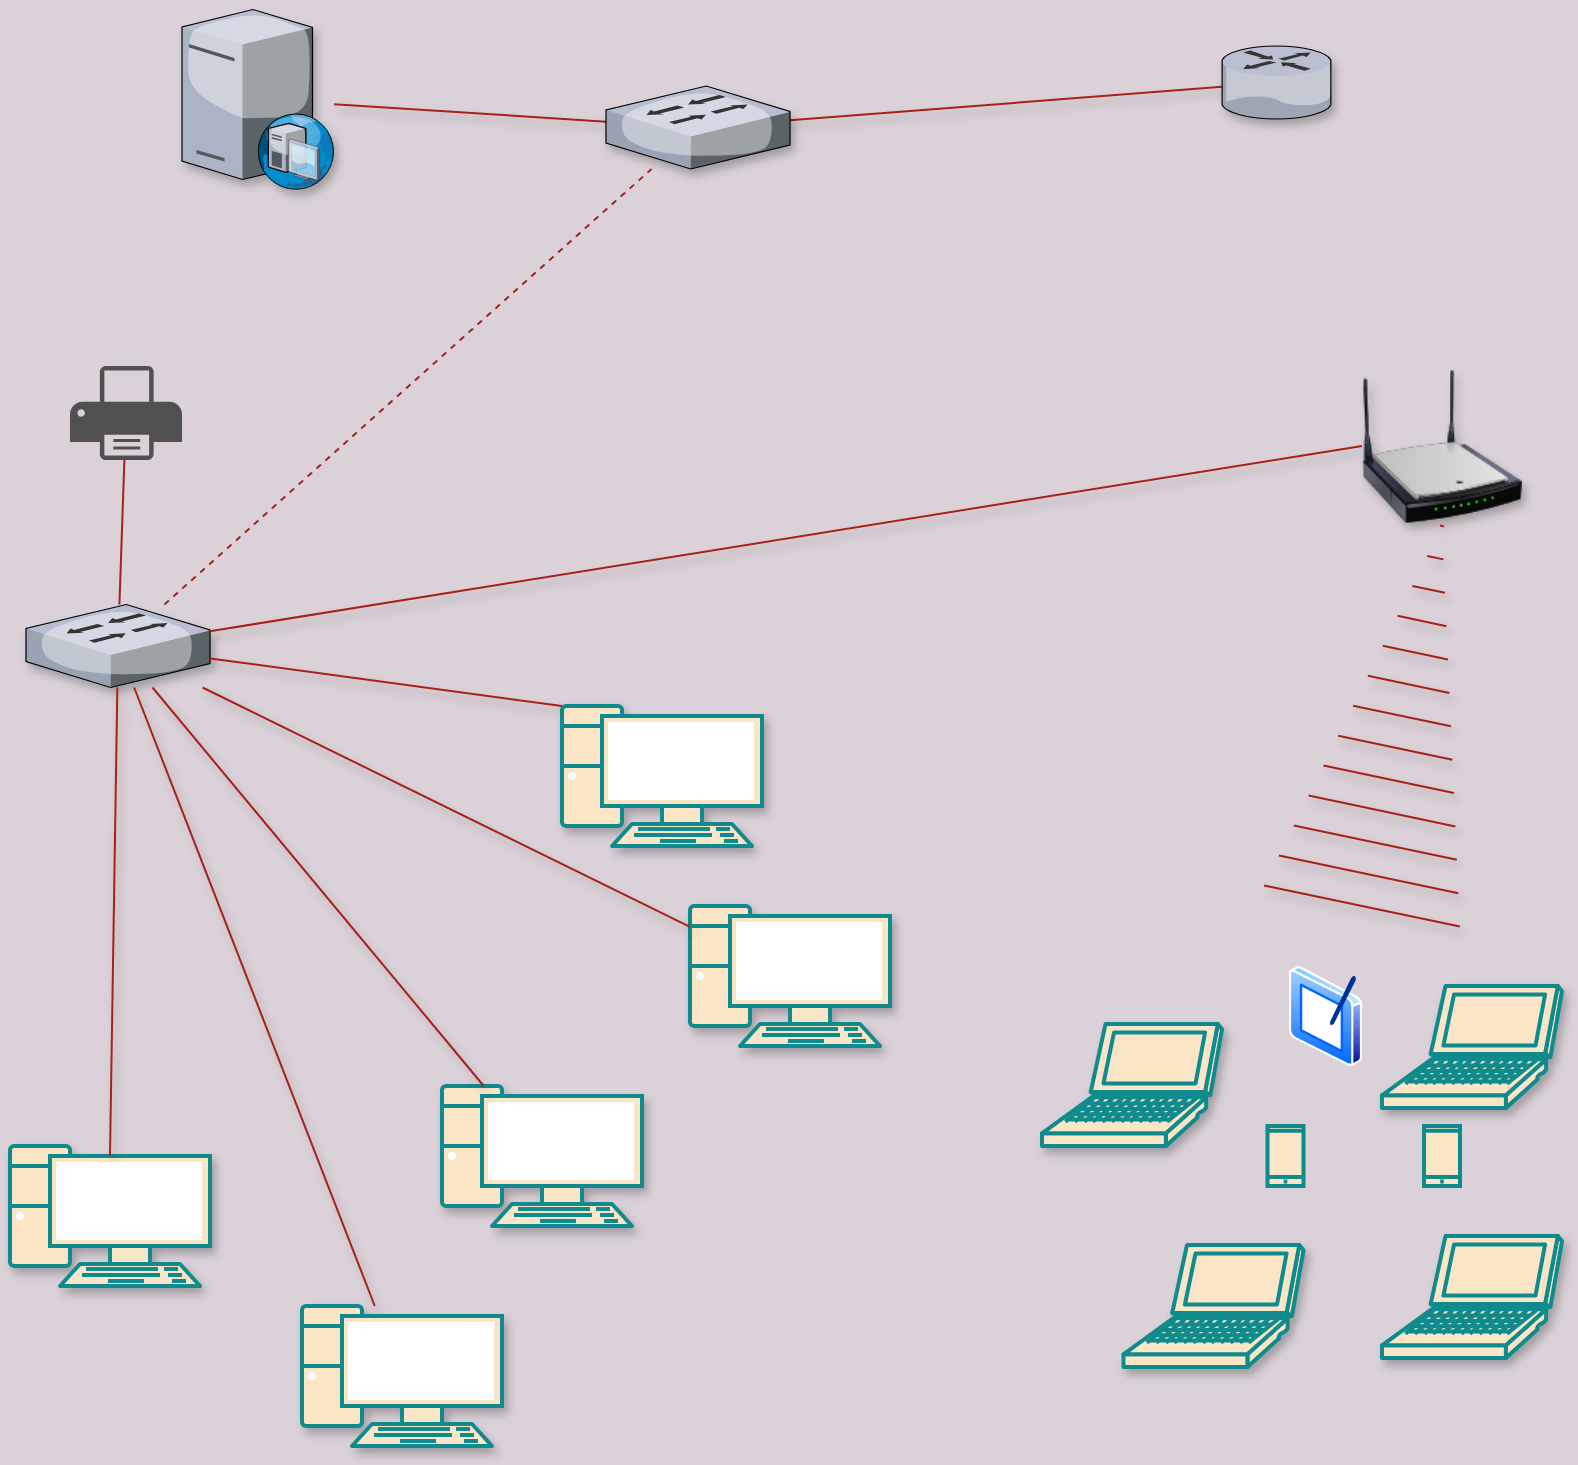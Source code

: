 <mxfile version="20.5.1" type="device"><diagram id="DyViOtav14cd5GevQVxC" name="Page-1"><mxGraphModel dx="992" dy="1740" grid="1" gridSize="10" guides="1" tooltips="1" connect="1" arrows="1" fold="1" page="1" pageScale="1" pageWidth="827" pageHeight="1169" background="#DAD2D8" math="0" shadow="0"><root><mxCell id="0"/><mxCell id="1" parent="0"/><mxCell id="pt3XkmO0BApYrlvhCPC0-2" value="" style="verticalLabelPosition=bottom;sketch=0;aspect=fixed;html=1;verticalAlign=top;strokeColor=none;align=center;outlineConnect=0;shape=mxgraph.citrix.dhcp_server;shadow=1;fillColor=#FAE5C7;fontColor=#143642;" vertex="1" parent="1"><mxGeometry x="110" y="-28.25" width="76" height="90" as="geometry"/></mxCell><mxCell id="pt3XkmO0BApYrlvhCPC0-7" value="" style="endArrow=none;html=1;rounded=0;shadow=1;labelBackgroundColor=#DAD2D8;strokeColor=#A8201A;fontColor=#143642;" edge="1" parent="1" source="pt3XkmO0BApYrlvhCPC0-2" target="pt3XkmO0BApYrlvhCPC0-14"><mxGeometry width="50" height="50" relative="1" as="geometry"><mxPoint x="390" y="230" as="sourcePoint"/><mxPoint x="400" y="80" as="targetPoint"/></mxGeometry></mxCell><mxCell id="pt3XkmO0BApYrlvhCPC0-8" value="" style="endArrow=none;html=1;rounded=0;shadow=1;labelBackgroundColor=#DAD2D8;strokeColor=#A8201A;fontColor=#143642;" edge="1" parent="1" source="pt3XkmO0BApYrlvhCPC0-14" target="pt3XkmO0BApYrlvhCPC0-20"><mxGeometry width="50" height="50" relative="1" as="geometry"><mxPoint x="480" y="80" as="sourcePoint"/><mxPoint x="610" y="84.33" as="targetPoint"/></mxGeometry></mxCell><mxCell id="pt3XkmO0BApYrlvhCPC0-11" value="" style="endArrow=none;dashed=1;html=1;rounded=0;labelBackgroundColor=#DAD2D8;strokeColor=#A8201A;fontColor=#143642;" edge="1" parent="1" source="pt3XkmO0BApYrlvhCPC0-21" target="pt3XkmO0BApYrlvhCPC0-14"><mxGeometry width="50" height="50" relative="1" as="geometry"><mxPoint x="110" y="290.833" as="sourcePoint"/><mxPoint x="400" y="105.556" as="targetPoint"/></mxGeometry></mxCell><mxCell id="pt3XkmO0BApYrlvhCPC0-14" value="" style="verticalLabelPosition=bottom;sketch=0;aspect=fixed;html=1;verticalAlign=top;strokeColor=none;align=center;outlineConnect=0;shape=mxgraph.citrix.switch;shadow=1;fillColor=#FAE5C7;fontColor=#143642;" vertex="1" parent="1"><mxGeometry x="322" y="10" width="92" height="41.5" as="geometry"/></mxCell><mxCell id="pt3XkmO0BApYrlvhCPC0-19" value="" style="image;html=1;image=img/lib/clip_art/networking/Wireless_Router_N_128x128.png;shadow=1;labelBackgroundColor=#DAD2D8;fillColor=#FAE5C7;strokeColor=#0F8B8D;fontColor=#143642;" vertex="1" parent="1"><mxGeometry x="700" y="150" width="80" height="80" as="geometry"/></mxCell><mxCell id="pt3XkmO0BApYrlvhCPC0-20" value="" style="verticalLabelPosition=bottom;sketch=0;aspect=fixed;html=1;verticalAlign=top;strokeColor=none;align=center;outlineConnect=0;shape=mxgraph.citrix.router;shadow=1;direction=east;fillColor=#FAE5C7;fontColor=#143642;" vertex="1" parent="1"><mxGeometry x="630" y="-10" width="55" height="36.5" as="geometry"/></mxCell><mxCell id="pt3XkmO0BApYrlvhCPC0-21" value="" style="verticalLabelPosition=bottom;sketch=0;aspect=fixed;html=1;verticalAlign=top;strokeColor=none;align=center;outlineConnect=0;shape=mxgraph.citrix.switch;shadow=1;fillColor=#FAE5C7;fontColor=#143642;" vertex="1" parent="1"><mxGeometry x="32" y="269.25" width="92" height="41.5" as="geometry"/></mxCell><mxCell id="pt3XkmO0BApYrlvhCPC0-22" value="" style="fontColor=#143642;verticalAlign=top;verticalLabelPosition=bottom;labelPosition=center;align=center;html=1;outlineConnect=0;fillColor=#FAE5C7;strokeColor=#0F8B8D;gradientDirection=north;strokeWidth=2;shape=mxgraph.networks.pc;shadow=1;" vertex="1" parent="1"><mxGeometry x="24" y="540" width="100" height="70" as="geometry"/></mxCell><mxCell id="pt3XkmO0BApYrlvhCPC0-23" value="" style="fontColor=#143642;verticalAlign=top;verticalLabelPosition=bottom;labelPosition=center;align=center;html=1;outlineConnect=0;fillColor=#FAE5C7;strokeColor=#0F8B8D;gradientDirection=north;strokeWidth=2;shape=mxgraph.networks.pc;shadow=1;" vertex="1" parent="1"><mxGeometry x="240" y="510" width="100" height="70" as="geometry"/></mxCell><mxCell id="pt3XkmO0BApYrlvhCPC0-24" value="" style="fontColor=#143642;verticalAlign=top;verticalLabelPosition=bottom;labelPosition=center;align=center;html=1;outlineConnect=0;fillColor=#FAE5C7;strokeColor=#0F8B8D;gradientDirection=north;strokeWidth=2;shape=mxgraph.networks.pc;shadow=1;" vertex="1" parent="1"><mxGeometry x="300" y="320" width="100" height="70" as="geometry"/></mxCell><mxCell id="pt3XkmO0BApYrlvhCPC0-25" value="" style="endArrow=none;html=1;rounded=0;shadow=1;exitX=0.5;exitY=0.07;exitDx=0;exitDy=0;exitPerimeter=0;labelBackgroundColor=#DAD2D8;strokeColor=#A8201A;fontColor=#143642;" edge="1" parent="1" source="pt3XkmO0BApYrlvhCPC0-22" target="pt3XkmO0BApYrlvhCPC0-21"><mxGeometry width="50" height="50" relative="1" as="geometry"><mxPoint x="90" y="390" as="sourcePoint"/><mxPoint x="140" y="340" as="targetPoint"/></mxGeometry></mxCell><mxCell id="pt3XkmO0BApYrlvhCPC0-26" value="" style="endArrow=none;html=1;rounded=0;shadow=1;entryX=0;entryY=0;entryDx=0;entryDy=0;entryPerimeter=0;labelBackgroundColor=#DAD2D8;strokeColor=#A8201A;fontColor=#143642;" edge="1" parent="1" source="pt3XkmO0BApYrlvhCPC0-21" target="pt3XkmO0BApYrlvhCPC0-24"><mxGeometry width="50" height="50" relative="1" as="geometry"><mxPoint x="200" y="280" as="sourcePoint"/><mxPoint x="250" y="230" as="targetPoint"/></mxGeometry></mxCell><mxCell id="pt3XkmO0BApYrlvhCPC0-28" value="" style="endArrow=none;html=1;rounded=0;shadow=1;labelBackgroundColor=#DAD2D8;strokeColor=#A8201A;fontColor=#143642;" edge="1" parent="1" source="pt3XkmO0BApYrlvhCPC0-23" target="pt3XkmO0BApYrlvhCPC0-21"><mxGeometry width="50" height="50" relative="1" as="geometry"><mxPoint x="390" y="490" as="sourcePoint"/><mxPoint x="440" y="440" as="targetPoint"/></mxGeometry></mxCell><mxCell id="pt3XkmO0BApYrlvhCPC0-29" value="" style="shape=mxgraph.cisco.computers_and_peripherals.laptop;html=1;pointerEvents=1;dashed=0;fillColor=#FAE5C7;strokeColor=#0F8B8D;strokeWidth=2;verticalLabelPosition=bottom;verticalAlign=top;align=center;outlineConnect=0;shadow=1;fontColor=#143642;" vertex="1" parent="1"><mxGeometry x="710" y="460" width="90" height="61" as="geometry"/></mxCell><mxCell id="pt3XkmO0BApYrlvhCPC0-30" value="" style="endArrow=none;html=1;rounded=0;shadow=1;entryX=0;entryY=0.5;entryDx=0;entryDy=0;labelBackgroundColor=#DAD2D8;strokeColor=#A8201A;fontColor=#143642;" edge="1" parent="1" source="pt3XkmO0BApYrlvhCPC0-21" target="pt3XkmO0BApYrlvhCPC0-19"><mxGeometry width="50" height="50" relative="1" as="geometry"><mxPoint x="390" y="220" as="sourcePoint"/><mxPoint x="440" y="170" as="targetPoint"/></mxGeometry></mxCell><mxCell id="pt3XkmO0BApYrlvhCPC0-31" value="" style="shape=mxgraph.arrows2.wedgeArrowDashed2;html=1;bendable=0;startWidth=50;stepSize=15;rounded=0;shadow=1;entryX=0.5;entryY=1;entryDx=0;entryDy=0;labelBackgroundColor=#DAD2D8;strokeColor=#A8201A;fontColor=#143642;" edge="1" parent="1" target="pt3XkmO0BApYrlvhCPC0-19"><mxGeometry width="100" height="100" relative="1" as="geometry"><mxPoint x="700" y="420" as="sourcePoint"/><mxPoint x="560" y="260.5" as="targetPoint"/><Array as="points"><mxPoint x="660" y="400"/><mxPoint x="600" y="310"/><mxPoint x="590" y="320"/><mxPoint x="540" y="320"/></Array></mxGeometry></mxCell><mxCell id="pt3XkmO0BApYrlvhCPC0-32" value="" style="fontColor=#143642;verticalAlign=top;verticalLabelPosition=bottom;labelPosition=center;align=center;html=1;outlineConnect=0;fillColor=#FAE5C7;strokeColor=#0F8B8D;gradientDirection=north;strokeWidth=2;shape=mxgraph.networks.pc;shadow=1;" vertex="1" parent="1"><mxGeometry x="364" y="420" width="100" height="70" as="geometry"/></mxCell><mxCell id="pt3XkmO0BApYrlvhCPC0-33" value="" style="fontColor=#143642;verticalAlign=top;verticalLabelPosition=bottom;labelPosition=center;align=center;html=1;outlineConnect=0;fillColor=#FAE5C7;strokeColor=#0F8B8D;gradientDirection=north;strokeWidth=2;shape=mxgraph.networks.pc;shadow=1;" vertex="1" parent="1"><mxGeometry x="170" y="620" width="100" height="70" as="geometry"/></mxCell><mxCell id="pt3XkmO0BApYrlvhCPC0-34" value="" style="endArrow=none;html=1;rounded=0;shadow=1;labelBackgroundColor=#DAD2D8;strokeColor=#A8201A;fontColor=#143642;" edge="1" parent="1" source="pt3XkmO0BApYrlvhCPC0-21" target="pt3XkmO0BApYrlvhCPC0-33"><mxGeometry width="50" height="50" relative="1" as="geometry"><mxPoint x="340" y="410" as="sourcePoint"/><mxPoint x="390" y="360" as="targetPoint"/></mxGeometry></mxCell><mxCell id="pt3XkmO0BApYrlvhCPC0-35" value="" style="endArrow=none;html=1;rounded=0;shadow=1;labelBackgroundColor=#DAD2D8;strokeColor=#A8201A;fontColor=#143642;" edge="1" parent="1" source="pt3XkmO0BApYrlvhCPC0-21" target="pt3XkmO0BApYrlvhCPC0-32"><mxGeometry width="50" height="50" relative="1" as="geometry"><mxPoint x="340" y="410" as="sourcePoint"/><mxPoint x="390" y="360" as="targetPoint"/></mxGeometry></mxCell><mxCell id="pt3XkmO0BApYrlvhCPC0-36" value="" style="html=1;verticalLabelPosition=bottom;align=center;labelBackgroundColor=#DAD2D8;verticalAlign=top;strokeWidth=2;strokeColor=#0F8B8D;shadow=0;dashed=0;shape=mxgraph.ios7.icons.smartphone;fillColor=#FAE5C7;fontColor=#143642;" vertex="1" parent="1"><mxGeometry x="731" y="530" width="18" height="30" as="geometry"/></mxCell><mxCell id="pt3XkmO0BApYrlvhCPC0-37" value="" style="html=1;verticalLabelPosition=bottom;align=center;labelBackgroundColor=#DAD2D8;verticalAlign=top;strokeWidth=2;strokeColor=#0F8B8D;shadow=0;dashed=0;shape=mxgraph.ios7.icons.smartphone;fillColor=#FAE5C7;fontColor=#143642;" vertex="1" parent="1"><mxGeometry x="652.75" y="530" width="18" height="30" as="geometry"/></mxCell><mxCell id="pt3XkmO0BApYrlvhCPC0-38" value="" style="aspect=fixed;perimeter=ellipsePerimeter;html=1;align=center;shadow=0;dashed=0;spacingTop=3;image;image=img/lib/active_directory/tablet_pc.svg;labelBackgroundColor=#DAD2D8;fillColor=#FAE5C7;strokeColor=#0F8B8D;fontColor=#143642;" vertex="1" parent="1"><mxGeometry x="663.5" y="450" width="36.5" height="50" as="geometry"/></mxCell><mxCell id="pt3XkmO0BApYrlvhCPC0-41" value="" style="shape=mxgraph.cisco.computers_and_peripherals.laptop;html=1;pointerEvents=1;dashed=0;fillColor=#FAE5C7;strokeColor=#0F8B8D;strokeWidth=2;verticalLabelPosition=bottom;verticalAlign=top;align=center;outlineConnect=0;shadow=1;fontColor=#143642;" vertex="1" parent="1"><mxGeometry x="710" y="585" width="90" height="61" as="geometry"/></mxCell><mxCell id="pt3XkmO0BApYrlvhCPC0-42" value="" style="shape=mxgraph.cisco.computers_and_peripherals.laptop;html=1;pointerEvents=1;dashed=0;fillColor=#FAE5C7;strokeColor=#0F8B8D;strokeWidth=2;verticalLabelPosition=bottom;verticalAlign=top;align=center;outlineConnect=0;shadow=1;fontColor=#143642;" vertex="1" parent="1"><mxGeometry x="580.75" y="589.5" width="90" height="61" as="geometry"/></mxCell><mxCell id="pt3XkmO0BApYrlvhCPC0-43" value="" style="shape=mxgraph.cisco.computers_and_peripherals.laptop;html=1;pointerEvents=1;dashed=0;fillColor=#FAE5C7;strokeColor=#0F8B8D;strokeWidth=2;verticalLabelPosition=bottom;verticalAlign=top;align=center;outlineConnect=0;shadow=1;fontColor=#143642;" vertex="1" parent="1"><mxGeometry x="540" y="479" width="90" height="61" as="geometry"/></mxCell><mxCell id="pt3XkmO0BApYrlvhCPC0-45" value="" style="sketch=0;pointerEvents=1;shadow=0;dashed=0;html=1;strokeColor=none;fillColor=#505050;labelPosition=center;verticalLabelPosition=bottom;verticalAlign=top;outlineConnect=0;align=center;shape=mxgraph.office.devices.printer;fontColor=#143642;" vertex="1" parent="1"><mxGeometry x="54" y="150" width="56" height="47" as="geometry"/></mxCell><mxCell id="pt3XkmO0BApYrlvhCPC0-46" value="" style="endArrow=none;html=1;rounded=0;strokeColor=#A8201A;fontColor=#143642;fillColor=#FAE5C7;" edge="1" parent="1" source="pt3XkmO0BApYrlvhCPC0-45" target="pt3XkmO0BApYrlvhCPC0-21"><mxGeometry width="50" height="50" relative="1" as="geometry"><mxPoint x="500" y="300" as="sourcePoint"/><mxPoint x="550" y="250" as="targetPoint"/></mxGeometry></mxCell></root></mxGraphModel></diagram></mxfile>